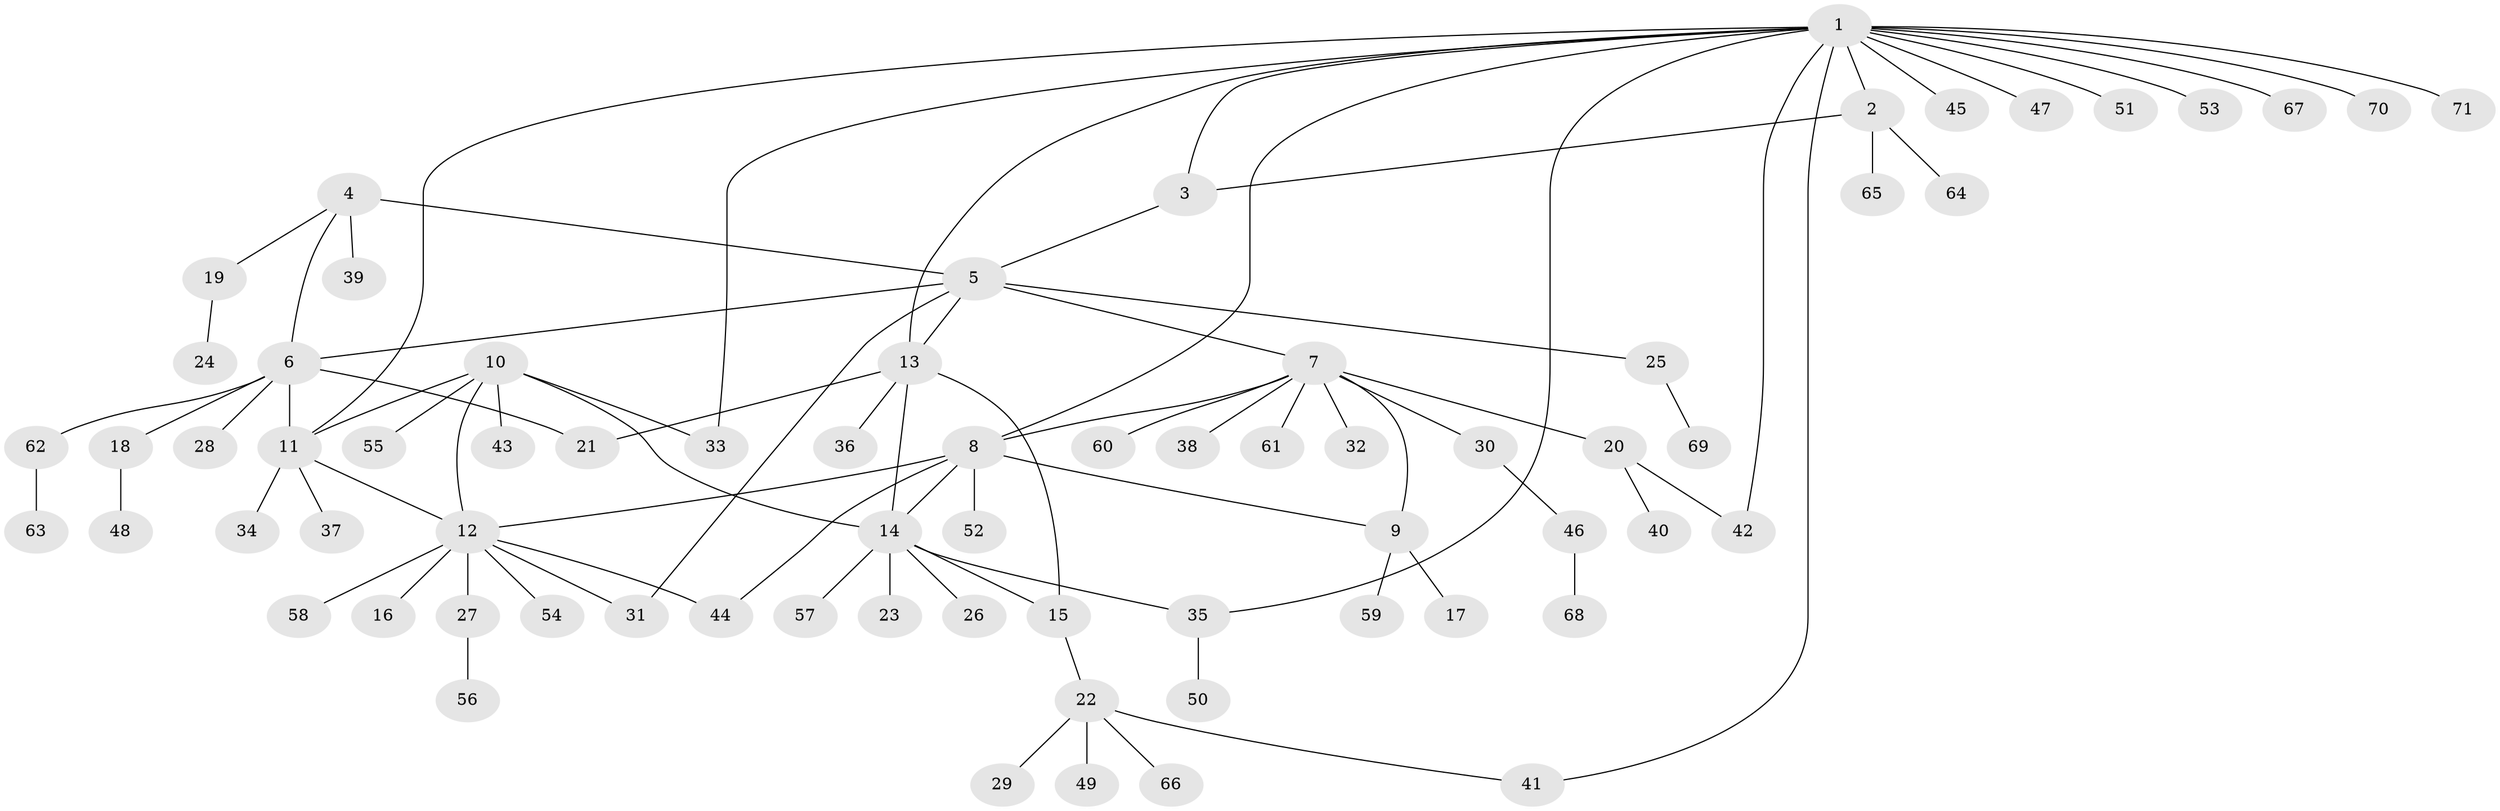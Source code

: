 // coarse degree distribution, {5: 0.09302325581395349, 7: 0.06976744186046512, 3: 0.06976744186046512, 6: 0.046511627906976744, 8: 0.046511627906976744, 1: 0.46511627906976744, 2: 0.18604651162790697, 4: 0.023255813953488372}
// Generated by graph-tools (version 1.1) at 2025/52/03/04/25 22:52:33]
// undirected, 71 vertices, 88 edges
graph export_dot {
  node [color=gray90,style=filled];
  1;
  2;
  3;
  4;
  5;
  6;
  7;
  8;
  9;
  10;
  11;
  12;
  13;
  14;
  15;
  16;
  17;
  18;
  19;
  20;
  21;
  22;
  23;
  24;
  25;
  26;
  27;
  28;
  29;
  30;
  31;
  32;
  33;
  34;
  35;
  36;
  37;
  38;
  39;
  40;
  41;
  42;
  43;
  44;
  45;
  46;
  47;
  48;
  49;
  50;
  51;
  52;
  53;
  54;
  55;
  56;
  57;
  58;
  59;
  60;
  61;
  62;
  63;
  64;
  65;
  66;
  67;
  68;
  69;
  70;
  71;
  1 -- 2;
  1 -- 3;
  1 -- 8;
  1 -- 11;
  1 -- 13;
  1 -- 33;
  1 -- 35;
  1 -- 41;
  1 -- 42;
  1 -- 45;
  1 -- 47;
  1 -- 51;
  1 -- 53;
  1 -- 67;
  1 -- 70;
  1 -- 71;
  2 -- 3;
  2 -- 64;
  2 -- 65;
  3 -- 5;
  4 -- 5;
  4 -- 6;
  4 -- 19;
  4 -- 39;
  5 -- 6;
  5 -- 7;
  5 -- 13;
  5 -- 25;
  5 -- 31;
  6 -- 11;
  6 -- 18;
  6 -- 21;
  6 -- 28;
  6 -- 62;
  7 -- 8;
  7 -- 9;
  7 -- 20;
  7 -- 30;
  7 -- 32;
  7 -- 38;
  7 -- 60;
  7 -- 61;
  8 -- 9;
  8 -- 12;
  8 -- 14;
  8 -- 44;
  8 -- 52;
  9 -- 17;
  9 -- 59;
  10 -- 11;
  10 -- 12;
  10 -- 14;
  10 -- 33;
  10 -- 43;
  10 -- 55;
  11 -- 12;
  11 -- 34;
  11 -- 37;
  12 -- 16;
  12 -- 27;
  12 -- 31;
  12 -- 44;
  12 -- 54;
  12 -- 58;
  13 -- 14;
  13 -- 15;
  13 -- 21;
  13 -- 36;
  14 -- 15;
  14 -- 23;
  14 -- 26;
  14 -- 35;
  14 -- 57;
  15 -- 22;
  18 -- 48;
  19 -- 24;
  20 -- 40;
  20 -- 42;
  22 -- 29;
  22 -- 41;
  22 -- 49;
  22 -- 66;
  25 -- 69;
  27 -- 56;
  30 -- 46;
  35 -- 50;
  46 -- 68;
  62 -- 63;
}
